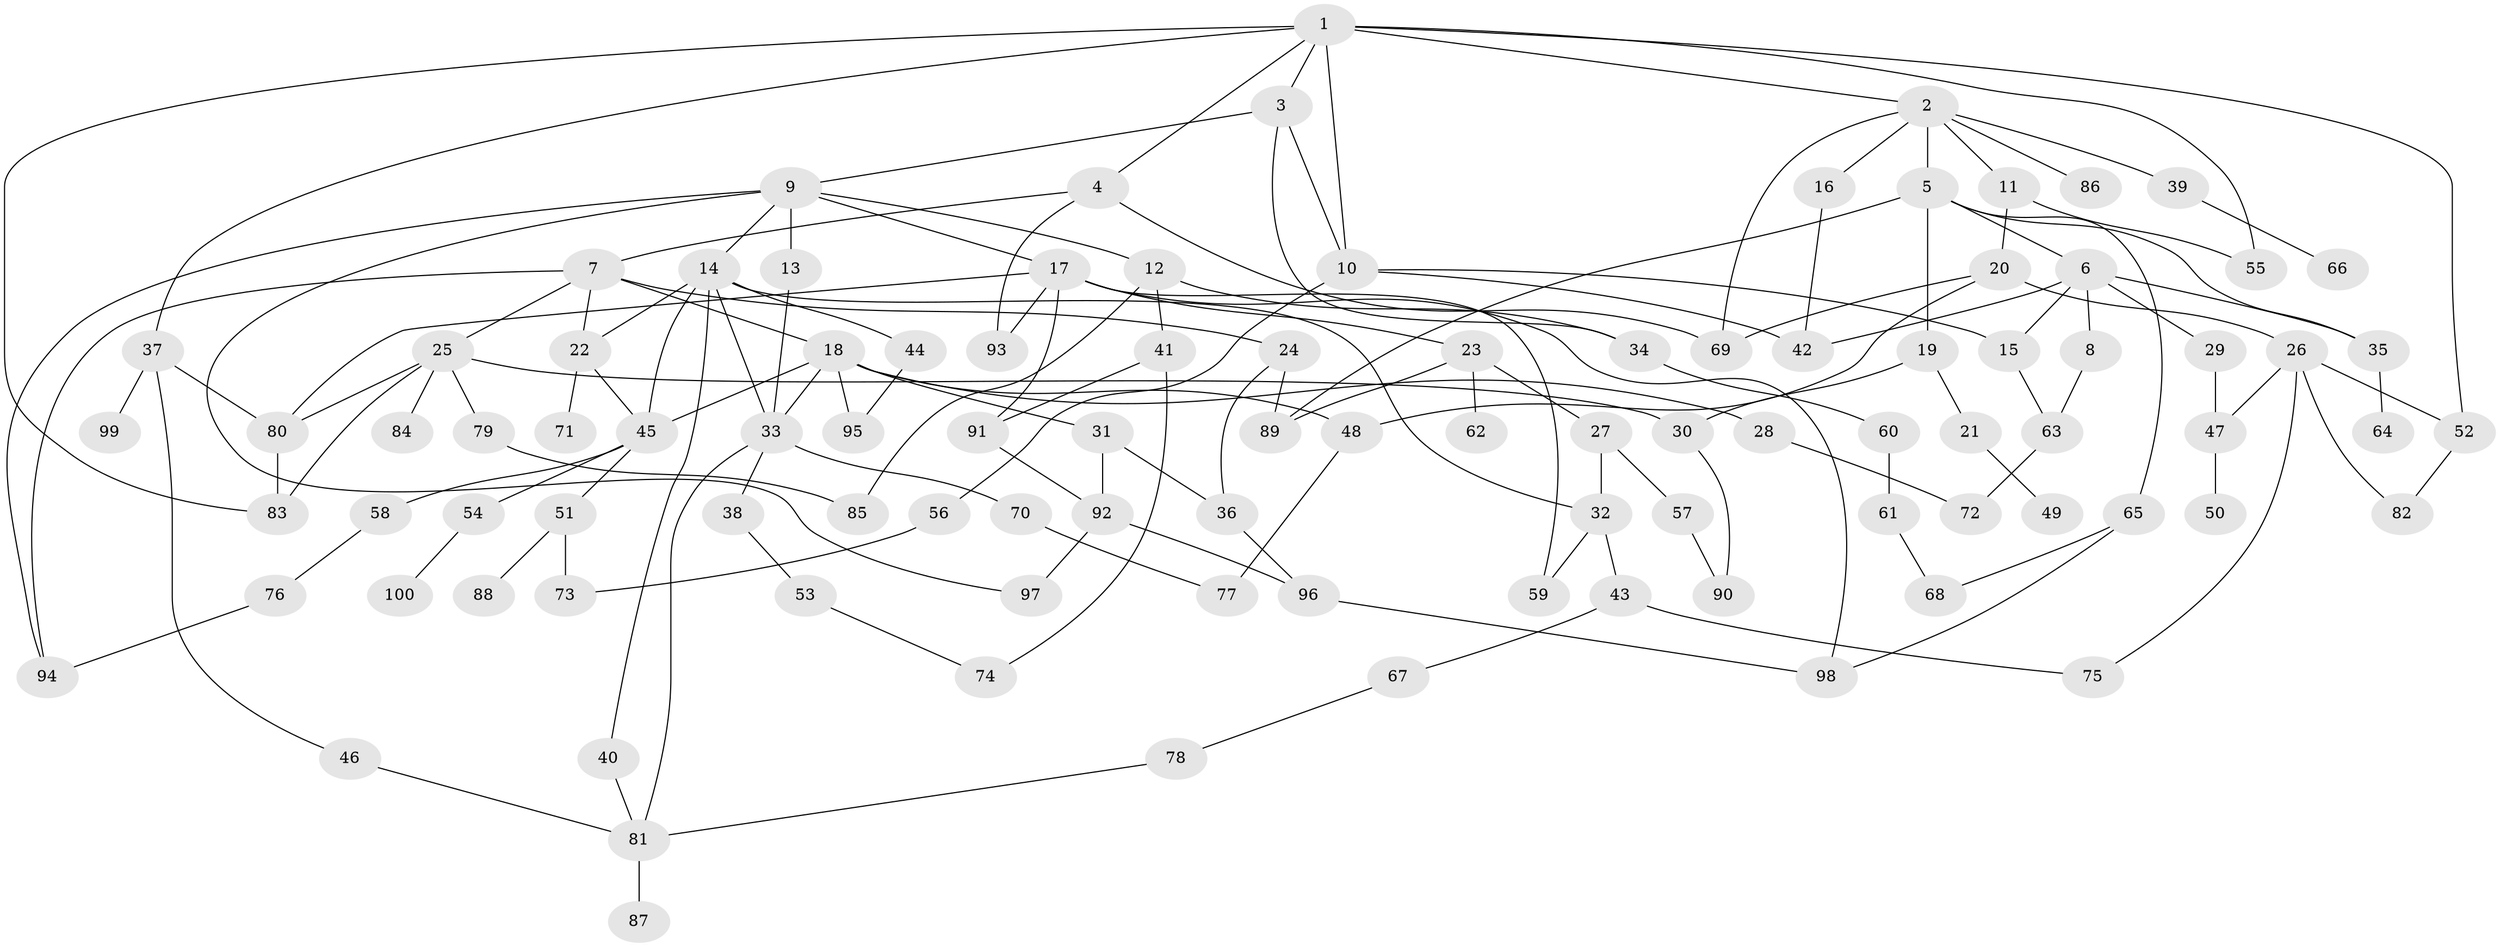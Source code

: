 // Generated by graph-tools (version 1.1) at 2025/34/03/09/25 02:34:23]
// undirected, 100 vertices, 149 edges
graph export_dot {
graph [start="1"]
  node [color=gray90,style=filled];
  1;
  2;
  3;
  4;
  5;
  6;
  7;
  8;
  9;
  10;
  11;
  12;
  13;
  14;
  15;
  16;
  17;
  18;
  19;
  20;
  21;
  22;
  23;
  24;
  25;
  26;
  27;
  28;
  29;
  30;
  31;
  32;
  33;
  34;
  35;
  36;
  37;
  38;
  39;
  40;
  41;
  42;
  43;
  44;
  45;
  46;
  47;
  48;
  49;
  50;
  51;
  52;
  53;
  54;
  55;
  56;
  57;
  58;
  59;
  60;
  61;
  62;
  63;
  64;
  65;
  66;
  67;
  68;
  69;
  70;
  71;
  72;
  73;
  74;
  75;
  76;
  77;
  78;
  79;
  80;
  81;
  82;
  83;
  84;
  85;
  86;
  87;
  88;
  89;
  90;
  91;
  92;
  93;
  94;
  95;
  96;
  97;
  98;
  99;
  100;
  1 -- 2;
  1 -- 3;
  1 -- 4;
  1 -- 37;
  1 -- 55;
  1 -- 52;
  1 -- 83;
  1 -- 10;
  2 -- 5;
  2 -- 11;
  2 -- 16;
  2 -- 39;
  2 -- 86;
  2 -- 69;
  3 -- 9;
  3 -- 10;
  3 -- 34;
  4 -- 7;
  4 -- 93;
  4 -- 69;
  5 -- 6;
  5 -- 19;
  5 -- 65;
  5 -- 35;
  5 -- 89;
  6 -- 8;
  6 -- 29;
  6 -- 35;
  6 -- 42;
  6 -- 15;
  7 -- 18;
  7 -- 22;
  7 -- 24;
  7 -- 25;
  7 -- 94;
  8 -- 63;
  9 -- 12;
  9 -- 13;
  9 -- 14;
  9 -- 17;
  9 -- 97;
  9 -- 94;
  10 -- 15;
  10 -- 42;
  10 -- 56;
  11 -- 20;
  11 -- 55;
  12 -- 41;
  12 -- 85;
  12 -- 34;
  13 -- 33;
  14 -- 33;
  14 -- 40;
  14 -- 44;
  14 -- 45;
  14 -- 32;
  14 -- 22;
  15 -- 63;
  16 -- 42;
  17 -- 23;
  17 -- 59;
  17 -- 93;
  17 -- 80;
  17 -- 91;
  17 -- 98;
  18 -- 28;
  18 -- 31;
  18 -- 48;
  18 -- 33;
  18 -- 95;
  18 -- 45;
  19 -- 21;
  19 -- 30;
  20 -- 26;
  20 -- 69;
  20 -- 48;
  21 -- 49;
  22 -- 71;
  22 -- 45;
  23 -- 27;
  23 -- 62;
  23 -- 89;
  24 -- 36;
  24 -- 89;
  25 -- 30;
  25 -- 79;
  25 -- 80;
  25 -- 83;
  25 -- 84;
  26 -- 47;
  26 -- 52;
  26 -- 75;
  26 -- 82;
  27 -- 32;
  27 -- 57;
  28 -- 72;
  29 -- 47;
  30 -- 90;
  31 -- 92;
  31 -- 36;
  32 -- 43;
  32 -- 59;
  33 -- 38;
  33 -- 70;
  33 -- 81;
  34 -- 60;
  35 -- 64;
  36 -- 96;
  37 -- 46;
  37 -- 99;
  37 -- 80;
  38 -- 53;
  39 -- 66;
  40 -- 81;
  41 -- 91;
  41 -- 74;
  43 -- 67;
  43 -- 75;
  44 -- 95;
  45 -- 51;
  45 -- 54;
  45 -- 58;
  46 -- 81;
  47 -- 50;
  48 -- 77;
  51 -- 73;
  51 -- 88;
  52 -- 82;
  53 -- 74;
  54 -- 100;
  56 -- 73;
  57 -- 90;
  58 -- 76;
  60 -- 61;
  61 -- 68;
  63 -- 72;
  65 -- 98;
  65 -- 68;
  67 -- 78;
  70 -- 77;
  76 -- 94;
  78 -- 81;
  79 -- 85;
  80 -- 83;
  81 -- 87;
  91 -- 92;
  92 -- 96;
  92 -- 97;
  96 -- 98;
}
